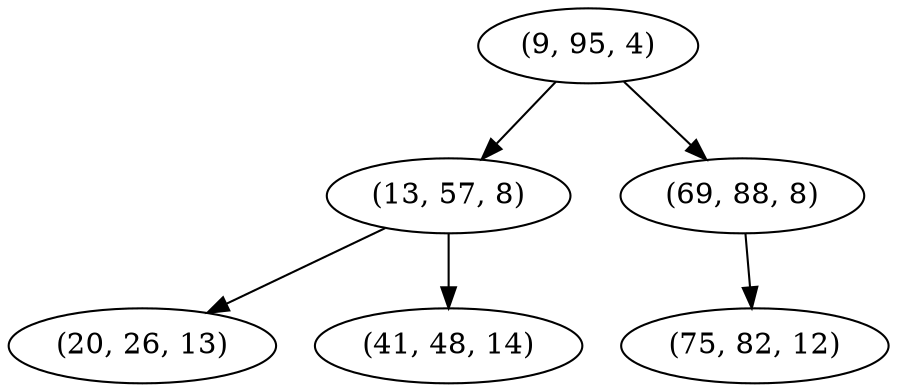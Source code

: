 digraph tree {
    "(9, 95, 4)";
    "(13, 57, 8)";
    "(20, 26, 13)";
    "(41, 48, 14)";
    "(69, 88, 8)";
    "(75, 82, 12)";
    "(9, 95, 4)" -> "(13, 57, 8)";
    "(9, 95, 4)" -> "(69, 88, 8)";
    "(13, 57, 8)" -> "(20, 26, 13)";
    "(13, 57, 8)" -> "(41, 48, 14)";
    "(69, 88, 8)" -> "(75, 82, 12)";
}

